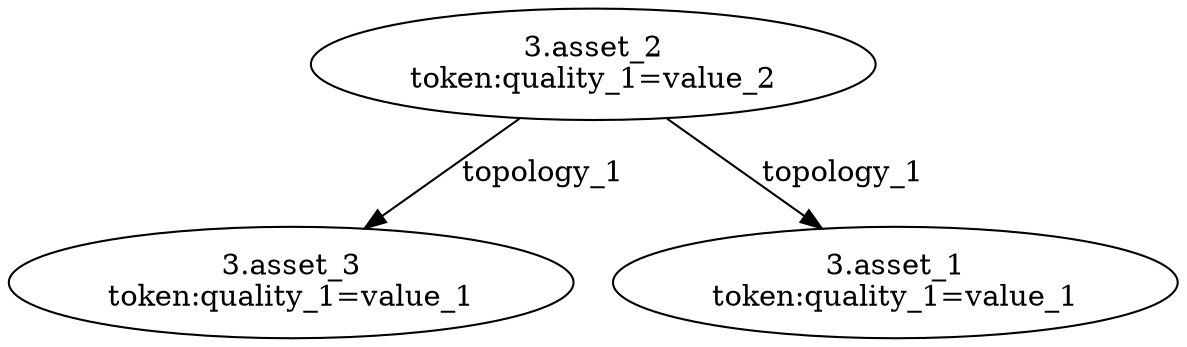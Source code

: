digraph G {
asset_2 [label="3.asset_2\ntoken:quality_1=value_2"];
asset_3 [label="3.asset_3\ntoken:quality_1=value_1"];
asset_1 [label="3.asset_1\ntoken:quality_1=value_1"];
asset_2 -> asset_3  [key=0, label=topology_1];
asset_2 -> asset_1  [key=0, label=topology_1];
}
